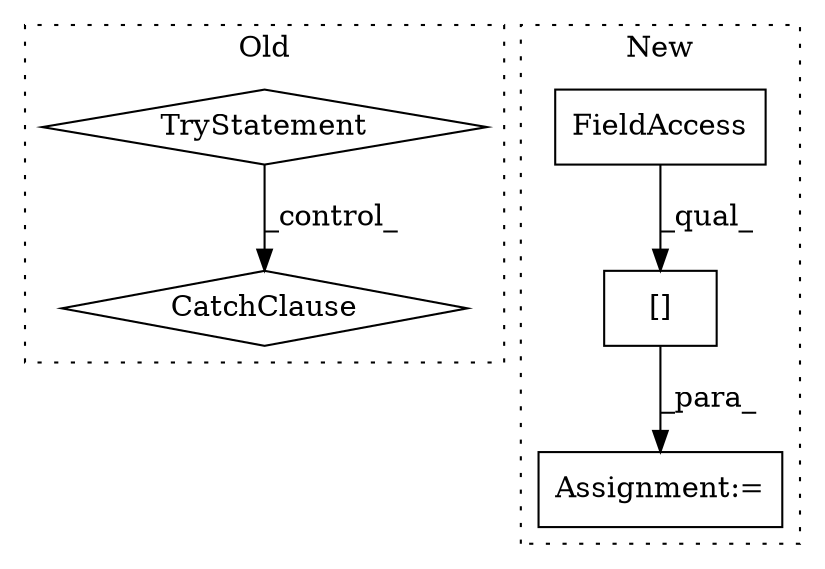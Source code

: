 digraph G {
subgraph cluster0 {
1 [label="CatchClause" a="12" s="1008,1056" l="11,2" shape="diamond"];
3 [label="TryStatement" a="54" s="844" l="4" shape="diamond"];
label = "Old";
style="dotted";
}
subgraph cluster1 {
2 [label="[]" a="2" s="2009,2043" l="17,1" shape="box"];
4 [label="FieldAccess" a="22" s="2009" l="16" shape="box"];
5 [label="Assignment:=" a="7" s="2008" l="1" shape="box"];
label = "New";
style="dotted";
}
2 -> 5 [label="_para_"];
3 -> 1 [label="_control_"];
4 -> 2 [label="_qual_"];
}